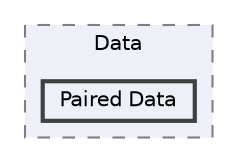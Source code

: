 digraph "C:/GIT 2/numerics/.NET 8.0/Numerics/Data/Paired Data"
{
 // LATEX_PDF_SIZE
  bgcolor="transparent";
  edge [fontname=Helvetica,fontsize=10,labelfontname=Helvetica,labelfontsize=10];
  node [fontname=Helvetica,fontsize=10,shape=box,height=0.2,width=0.4];
  compound=true
  subgraph clusterdir_0bf1954e10687082392aca3fb252bf11 {
    graph [ bgcolor="#edf0f7", pencolor="grey50", label="Data", fontname=Helvetica,fontsize=10 style="filled,dashed", URL="dir_0bf1954e10687082392aca3fb252bf11.html",tooltip=""]
  dir_9ac202247f336b5b087cabacbd14bf08 [label="Paired Data", fillcolor="#edf0f7", color="grey25", style="filled,bold", URL="dir_9ac202247f336b5b087cabacbd14bf08.html",tooltip=""];
  }
}
